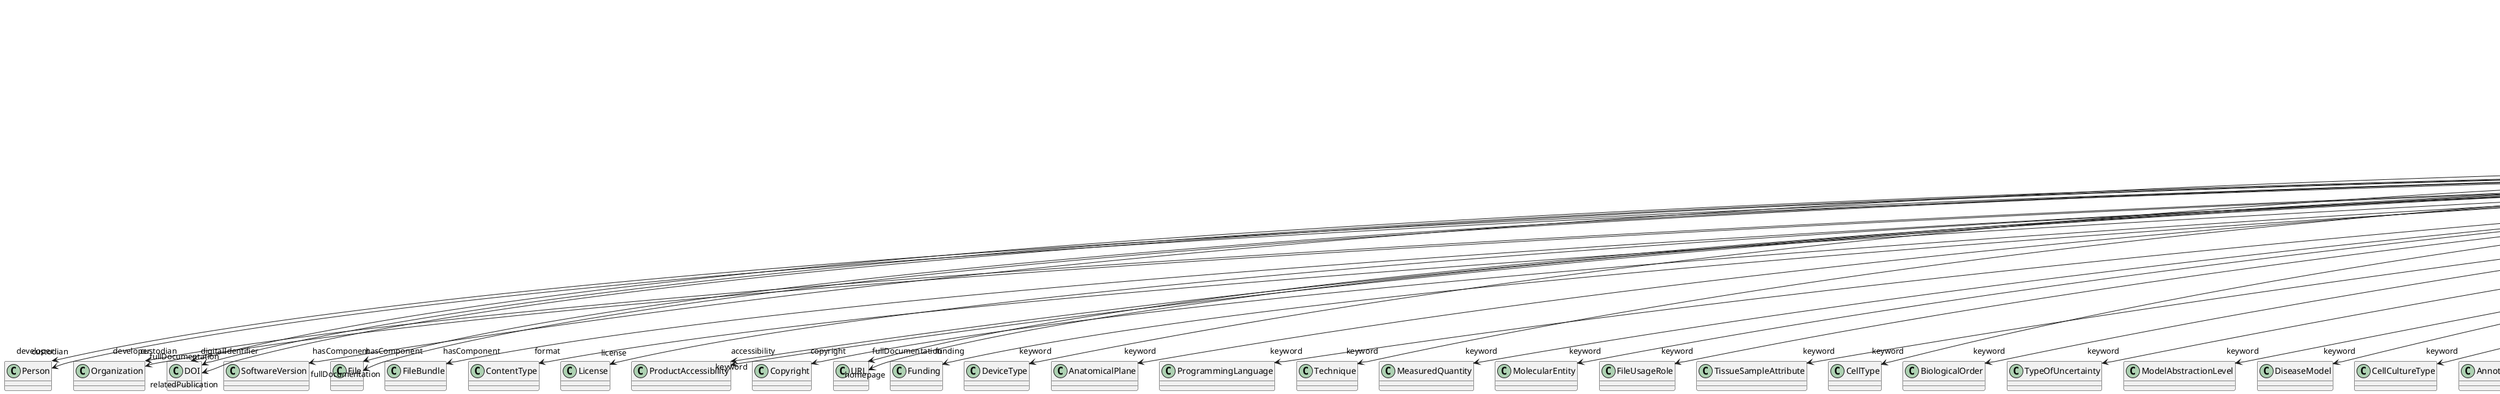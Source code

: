 @startuml
class WorkflowRecipeVersion {
+developer
+digitalIdentifier
+hasComponent
+format
+isAlternativeVersionOf
+isNewVersionOf
+license
+accessibility
+copyright
+custodian
+description
+fullDocumentation
+fullName
+funding
+homepage
+howToCite
+keyword
+otherContribution
+relatedPublication
+releaseDate
+repository
+shortName
+supportChannel
+versionIdentifier
+versionInnovation

}
WorkflowRecipeVersion -d-> "developer" Person
WorkflowRecipeVersion -d-> "developer" Organization
WorkflowRecipeVersion -d-> "digitalIdentifier" DOI
WorkflowRecipeVersion -d-> "hasComponent" WorkflowRecipeVersion
WorkflowRecipeVersion -d-> "hasComponent" SoftwareVersion
WorkflowRecipeVersion -d-> "hasComponent" File
WorkflowRecipeVersion -d-> "hasComponent" FileBundle
WorkflowRecipeVersion -d-> "format" ContentType
WorkflowRecipeVersion -d-> "isAlternativeVersionOf" WorkflowRecipeVersion
WorkflowRecipeVersion -d-> "isNewVersionOf" WorkflowRecipeVersion
WorkflowRecipeVersion -d-> "license" License
WorkflowRecipeVersion -d-> "accessibility" ProductAccessibility
WorkflowRecipeVersion -d-> "copyright" Copyright
WorkflowRecipeVersion -d-> "custodian" Person
WorkflowRecipeVersion -d-> "custodian" Organization
WorkflowRecipeVersion -d-> "fullDocumentation" DOI
WorkflowRecipeVersion -d-> "fullDocumentation" File
WorkflowRecipeVersion -d-> "fullDocumentation" URL
WorkflowRecipeVersion -d-> "funding" Funding
WorkflowRecipeVersion -d-> "homepage" URL
WorkflowRecipeVersion -d-> "keyword" DeviceType
WorkflowRecipeVersion -d-> "keyword" AnatomicalPlane
WorkflowRecipeVersion -d-> "keyword" ProgrammingLanguage
WorkflowRecipeVersion -d-> "keyword" Technique
WorkflowRecipeVersion -d-> "keyword" MeasuredQuantity
WorkflowRecipeVersion -d-> "keyword" MolecularEntity
WorkflowRecipeVersion -d-> "keyword" FileUsageRole
WorkflowRecipeVersion -d-> "keyword" TissueSampleAttribute
WorkflowRecipeVersion -d-> "keyword" CellType
WorkflowRecipeVersion -d-> "keyword" BiologicalOrder
WorkflowRecipeVersion -d-> "keyword" TypeOfUncertainty
WorkflowRecipeVersion -d-> "keyword" ModelAbstractionLevel
WorkflowRecipeVersion -d-> "keyword" DiseaseModel
WorkflowRecipeVersion -d-> "keyword" CellCultureType
WorkflowRecipeVersion -d-> "keyword" AnnotationType
WorkflowRecipeVersion -d-> "keyword" SoftwareApplicationCategory
WorkflowRecipeVersion -d-> "keyword" QualitativeOverlap
WorkflowRecipeVersion -d-> "keyword" SoftwareFeature
WorkflowRecipeVersion -d-> "keyword" UnitOfMeasurement
WorkflowRecipeVersion -d-> "keyword" PatchClampVariation
WorkflowRecipeVersion -d-> "keyword" StimulationApproach
WorkflowRecipeVersion -d-> "keyword" Service
WorkflowRecipeVersion -d-> "keyword" ActionStatusType
WorkflowRecipeVersion -d-> "keyword" AgeCategory
WorkflowRecipeVersion -d-> "keyword" AtlasType
WorkflowRecipeVersion -d-> "keyword" ContributionType
WorkflowRecipeVersion -d-> "keyword" Terminology
WorkflowRecipeVersion -d-> "keyword" ProductAccessibility
WorkflowRecipeVersion -d-> "keyword" ExperimentalApproach
WorkflowRecipeVersion -d-> "keyword" FileBundleGrouping
WorkflowRecipeVersion -d-> "keyword" UBERONParcellation
WorkflowRecipeVersion -d-> "keyword" DifferenceMeasure
WorkflowRecipeVersion -d-> "keyword" StimulusType
WorkflowRecipeVersion -d-> "keyword" MetaDataModelType
WorkflowRecipeVersion -d-> "keyword" BreedingType
WorkflowRecipeVersion -d-> "keyword" OperatingSystem
WorkflowRecipeVersion -d-> "keyword" PreparationType
WorkflowRecipeVersion -d-> "keyword" Organ
WorkflowRecipeVersion -d-> "keyword" Handedness
WorkflowRecipeVersion -d-> "keyword" OperatingDevice
WorkflowRecipeVersion -d-> "keyword" TissueSampleType
WorkflowRecipeVersion -d-> "keyword" SubcellularEntity
WorkflowRecipeVersion -d-> "keyword" CriteriaQualityType
WorkflowRecipeVersion -d-> "keyword" SemanticDataType
WorkflowRecipeVersion -d-> "keyword" Species
WorkflowRecipeVersion -d-> "keyword" ModelScope
WorkflowRecipeVersion -d-> "keyword" TermSuggestion
WorkflowRecipeVersion -d-> "keyword" GeneticStrainType
WorkflowRecipeVersion -d-> "keyword" SubjectAttribute
WorkflowRecipeVersion -d-> "keyword" AnatomicalAxesOrientation
WorkflowRecipeVersion -d-> "keyword" Laterality
WorkflowRecipeVersion -d-> "keyword" Disease
WorkflowRecipeVersion -d-> "keyword" Language
WorkflowRecipeVersion -d-> "keyword" FileRepositoryType
WorkflowRecipeVersion -d-> "keyword" CranialWindowType
WorkflowRecipeVersion -d-> "keyword" BiologicalSex
WorkflowRecipeVersion -d-> "keyword" DataType
WorkflowRecipeVersion -d-> "keyword" EthicsAssessment
WorkflowRecipeVersion -d-> "otherContribution" Contribution
WorkflowRecipeVersion -d-> "relatedPublication" DOI
WorkflowRecipeVersion -d-> "relatedPublication" ISBN
WorkflowRecipeVersion -d-> "relatedPublication" HANDLE
WorkflowRecipeVersion -d-> "repository" FileRepository

@enduml